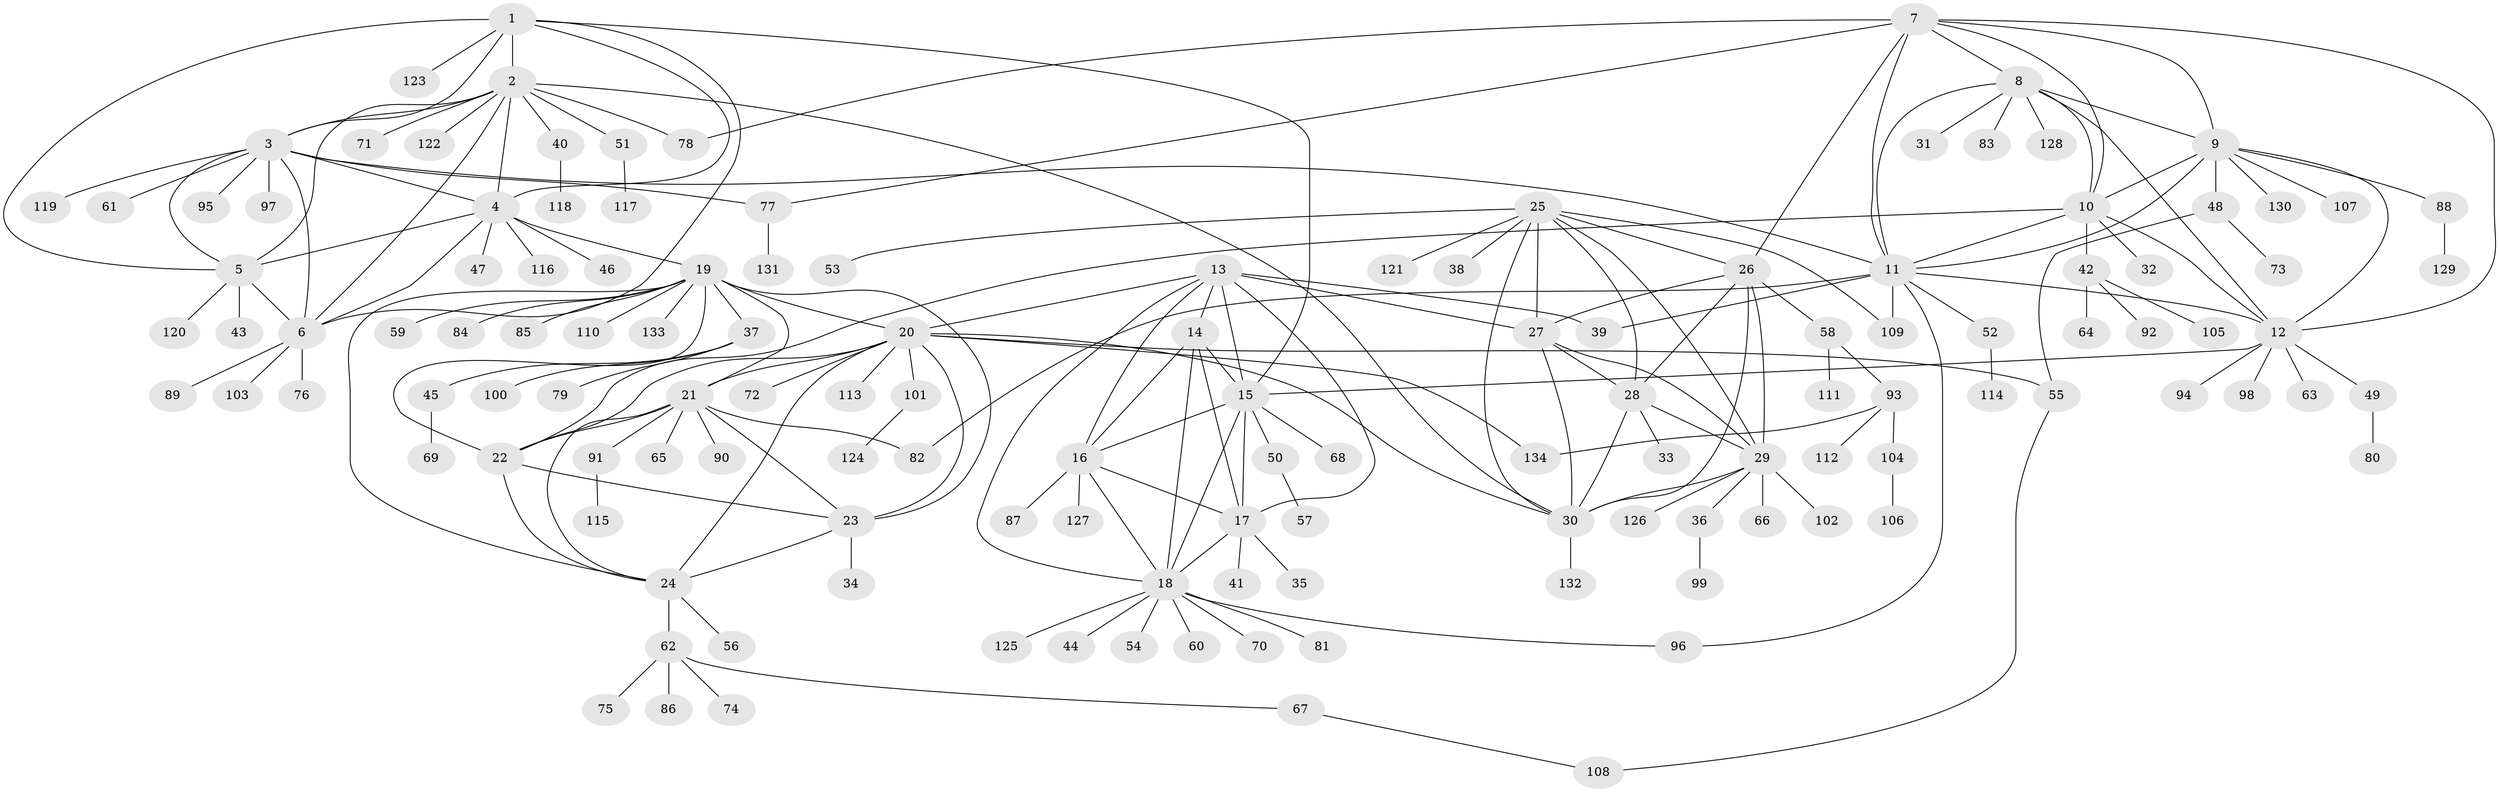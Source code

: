 // coarse degree distribution, {10: 0.028037383177570093, 11: 0.009345794392523364, 13: 0.018691588785046728, 5: 0.04672897196261682, 9: 0.028037383177570093, 7: 0.009345794392523364, 4: 0.028037383177570093, 12: 0.009345794392523364, 6: 0.028037383177570093, 1: 0.6448598130841121, 2: 0.12149532710280374, 3: 0.028037383177570093}
// Generated by graph-tools (version 1.1) at 2025/52/02/27/25 19:52:15]
// undirected, 134 vertices, 198 edges
graph export_dot {
graph [start="1"]
  node [color=gray90,style=filled];
  1;
  2;
  3;
  4;
  5;
  6;
  7;
  8;
  9;
  10;
  11;
  12;
  13;
  14;
  15;
  16;
  17;
  18;
  19;
  20;
  21;
  22;
  23;
  24;
  25;
  26;
  27;
  28;
  29;
  30;
  31;
  32;
  33;
  34;
  35;
  36;
  37;
  38;
  39;
  40;
  41;
  42;
  43;
  44;
  45;
  46;
  47;
  48;
  49;
  50;
  51;
  52;
  53;
  54;
  55;
  56;
  57;
  58;
  59;
  60;
  61;
  62;
  63;
  64;
  65;
  66;
  67;
  68;
  69;
  70;
  71;
  72;
  73;
  74;
  75;
  76;
  77;
  78;
  79;
  80;
  81;
  82;
  83;
  84;
  85;
  86;
  87;
  88;
  89;
  90;
  91;
  92;
  93;
  94;
  95;
  96;
  97;
  98;
  99;
  100;
  101;
  102;
  103;
  104;
  105;
  106;
  107;
  108;
  109;
  110;
  111;
  112;
  113;
  114;
  115;
  116;
  117;
  118;
  119;
  120;
  121;
  122;
  123;
  124;
  125;
  126;
  127;
  128;
  129;
  130;
  131;
  132;
  133;
  134;
  1 -- 2;
  1 -- 3;
  1 -- 4;
  1 -- 5;
  1 -- 6;
  1 -- 15;
  1 -- 123;
  2 -- 3;
  2 -- 4;
  2 -- 5;
  2 -- 6;
  2 -- 30;
  2 -- 40;
  2 -- 51;
  2 -- 71;
  2 -- 78;
  2 -- 122;
  3 -- 4;
  3 -- 5;
  3 -- 6;
  3 -- 11;
  3 -- 61;
  3 -- 77;
  3 -- 95;
  3 -- 97;
  3 -- 119;
  4 -- 5;
  4 -- 6;
  4 -- 19;
  4 -- 46;
  4 -- 47;
  4 -- 116;
  5 -- 6;
  5 -- 43;
  5 -- 120;
  6 -- 76;
  6 -- 89;
  6 -- 103;
  7 -- 8;
  7 -- 9;
  7 -- 10;
  7 -- 11;
  7 -- 12;
  7 -- 26;
  7 -- 77;
  7 -- 78;
  8 -- 9;
  8 -- 10;
  8 -- 11;
  8 -- 12;
  8 -- 31;
  8 -- 83;
  8 -- 128;
  9 -- 10;
  9 -- 11;
  9 -- 12;
  9 -- 48;
  9 -- 88;
  9 -- 107;
  9 -- 130;
  10 -- 11;
  10 -- 12;
  10 -- 22;
  10 -- 32;
  10 -- 42;
  11 -- 12;
  11 -- 39;
  11 -- 52;
  11 -- 82;
  11 -- 96;
  11 -- 109;
  12 -- 15;
  12 -- 49;
  12 -- 63;
  12 -- 94;
  12 -- 98;
  13 -- 14;
  13 -- 15;
  13 -- 16;
  13 -- 17;
  13 -- 18;
  13 -- 20;
  13 -- 27;
  13 -- 39;
  14 -- 15;
  14 -- 16;
  14 -- 17;
  14 -- 18;
  15 -- 16;
  15 -- 17;
  15 -- 18;
  15 -- 50;
  15 -- 68;
  16 -- 17;
  16 -- 18;
  16 -- 87;
  16 -- 127;
  17 -- 18;
  17 -- 35;
  17 -- 41;
  18 -- 44;
  18 -- 54;
  18 -- 60;
  18 -- 70;
  18 -- 81;
  18 -- 96;
  18 -- 125;
  19 -- 20;
  19 -- 21;
  19 -- 22;
  19 -- 23;
  19 -- 24;
  19 -- 37;
  19 -- 59;
  19 -- 84;
  19 -- 85;
  19 -- 110;
  19 -- 133;
  20 -- 21;
  20 -- 22;
  20 -- 23;
  20 -- 24;
  20 -- 30;
  20 -- 55;
  20 -- 72;
  20 -- 101;
  20 -- 113;
  20 -- 134;
  21 -- 22;
  21 -- 23;
  21 -- 24;
  21 -- 65;
  21 -- 82;
  21 -- 90;
  21 -- 91;
  22 -- 23;
  22 -- 24;
  23 -- 24;
  23 -- 34;
  24 -- 56;
  24 -- 62;
  25 -- 26;
  25 -- 27;
  25 -- 28;
  25 -- 29;
  25 -- 30;
  25 -- 38;
  25 -- 53;
  25 -- 109;
  25 -- 121;
  26 -- 27;
  26 -- 28;
  26 -- 29;
  26 -- 30;
  26 -- 58;
  27 -- 28;
  27 -- 29;
  27 -- 30;
  28 -- 29;
  28 -- 30;
  28 -- 33;
  29 -- 30;
  29 -- 36;
  29 -- 66;
  29 -- 102;
  29 -- 126;
  30 -- 132;
  36 -- 99;
  37 -- 45;
  37 -- 79;
  37 -- 100;
  40 -- 118;
  42 -- 64;
  42 -- 92;
  42 -- 105;
  45 -- 69;
  48 -- 55;
  48 -- 73;
  49 -- 80;
  50 -- 57;
  51 -- 117;
  52 -- 114;
  55 -- 108;
  58 -- 93;
  58 -- 111;
  62 -- 67;
  62 -- 74;
  62 -- 75;
  62 -- 86;
  67 -- 108;
  77 -- 131;
  88 -- 129;
  91 -- 115;
  93 -- 104;
  93 -- 112;
  93 -- 134;
  101 -- 124;
  104 -- 106;
}
